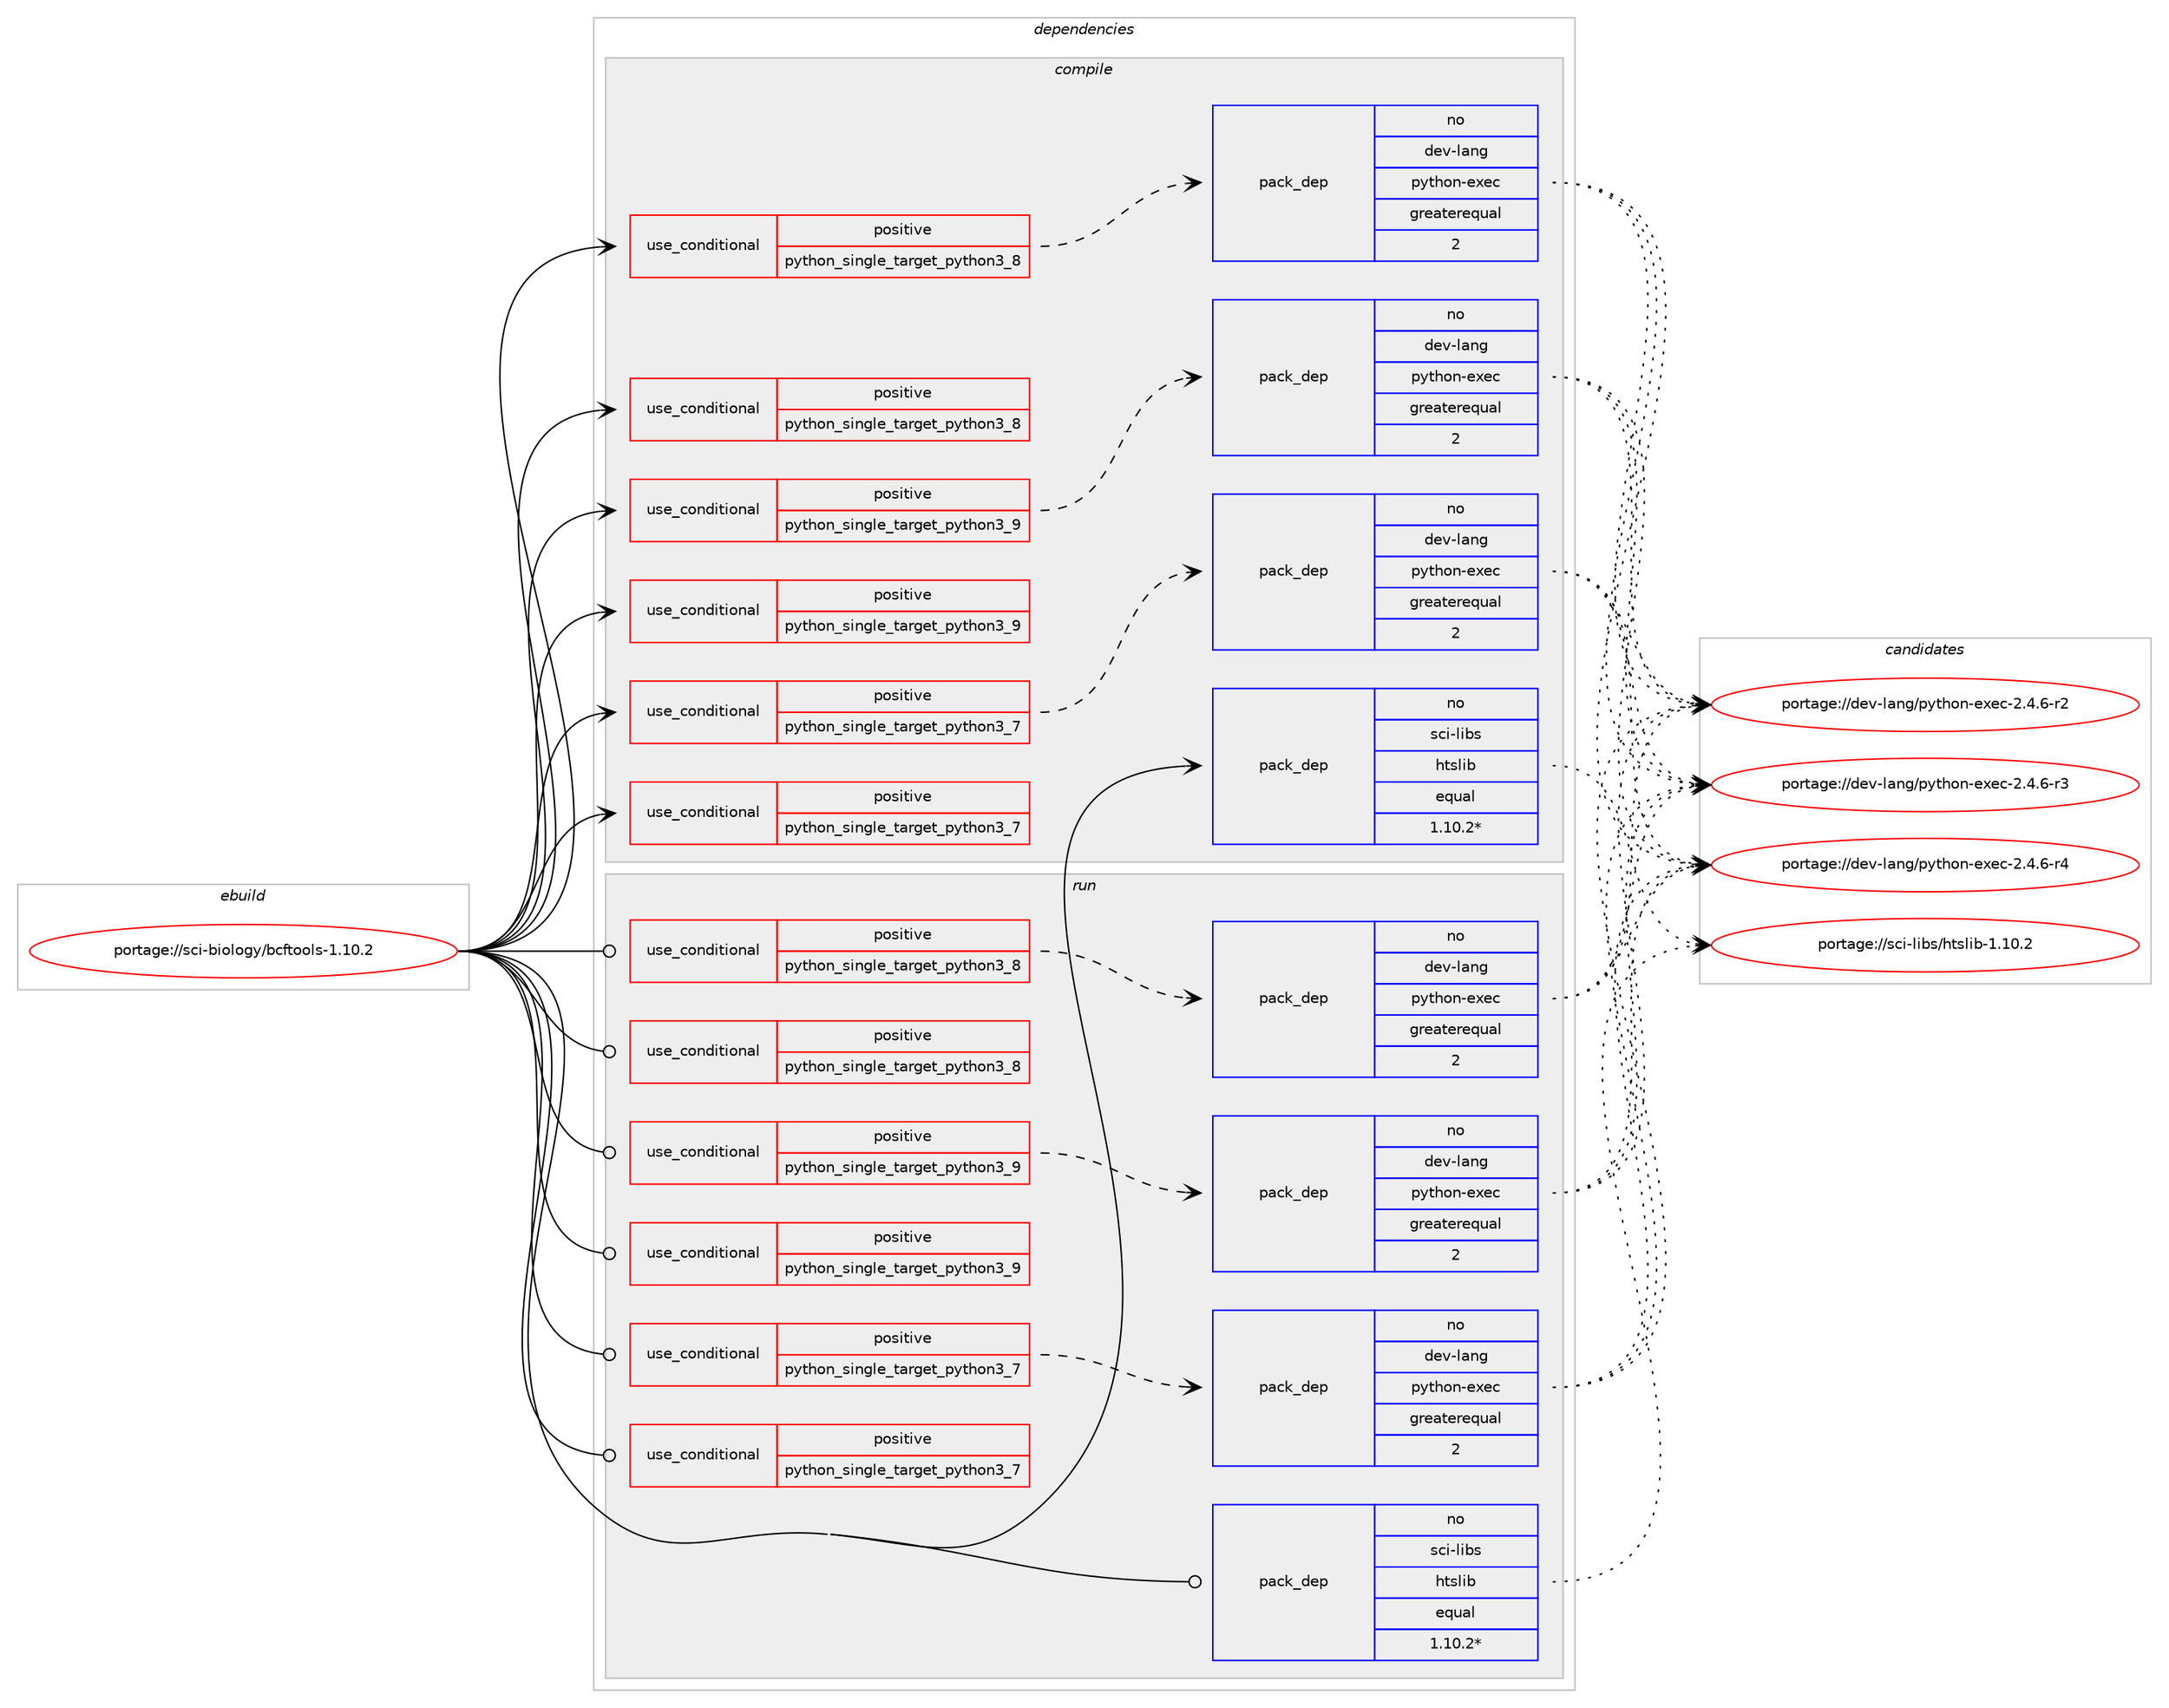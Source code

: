 digraph prolog {

# *************
# Graph options
# *************

newrank=true;
concentrate=true;
compound=true;
graph [rankdir=LR,fontname=Helvetica,fontsize=10,ranksep=1.5];#, ranksep=2.5, nodesep=0.2];
edge  [arrowhead=vee];
node  [fontname=Helvetica,fontsize=10];

# **********
# The ebuild
# **********

subgraph cluster_leftcol {
color=gray;
rank=same;
label=<<i>ebuild</i>>;
id [label="portage://sci-biology/bcftools-1.10.2", color=red, width=4, href="../sci-biology/bcftools-1.10.2.svg"];
}

# ****************
# The dependencies
# ****************

subgraph cluster_midcol {
color=gray;
label=<<i>dependencies</i>>;
subgraph cluster_compile {
fillcolor="#eeeeee";
style=filled;
label=<<i>compile</i>>;
subgraph cond1369 {
dependency1992 [label=<<TABLE BORDER="0" CELLBORDER="1" CELLSPACING="0" CELLPADDING="4"><TR><TD ROWSPAN="3" CELLPADDING="10">use_conditional</TD></TR><TR><TD>positive</TD></TR><TR><TD>python_single_target_python3_7</TD></TR></TABLE>>, shape=none, color=red];
# *** BEGIN UNKNOWN DEPENDENCY TYPE (TODO) ***
# dependency1992 -> package_dependency(portage://sci-biology/bcftools-1.10.2,install,no,dev-lang,python,none,[,,],[slot(3.7)],[])
# *** END UNKNOWN DEPENDENCY TYPE (TODO) ***

subgraph pack583 {
dependency1993 [label=<<TABLE BORDER="0" CELLBORDER="1" CELLSPACING="0" CELLPADDING="4" WIDTH="220"><TR><TD ROWSPAN="6" CELLPADDING="30">pack_dep</TD></TR><TR><TD WIDTH="110">no</TD></TR><TR><TD>dev-lang</TD></TR><TR><TD>python-exec</TD></TR><TR><TD>greaterequal</TD></TR><TR><TD>2</TD></TR></TABLE>>, shape=none, color=blue];
}
dependency1992:e -> dependency1993:w [weight=20,style="dashed",arrowhead="vee"];
}
id:e -> dependency1992:w [weight=20,style="solid",arrowhead="vee"];
subgraph cond1370 {
dependency1994 [label=<<TABLE BORDER="0" CELLBORDER="1" CELLSPACING="0" CELLPADDING="4"><TR><TD ROWSPAN="3" CELLPADDING="10">use_conditional</TD></TR><TR><TD>positive</TD></TR><TR><TD>python_single_target_python3_7</TD></TR></TABLE>>, shape=none, color=red];
# *** BEGIN UNKNOWN DEPENDENCY TYPE (TODO) ***
# dependency1994 -> package_dependency(portage://sci-biology/bcftools-1.10.2,install,no,dev-python,matplotlib,none,[,,],[],[use(enable(python_targets_python3_7),negative)])
# *** END UNKNOWN DEPENDENCY TYPE (TODO) ***

}
id:e -> dependency1994:w [weight=20,style="solid",arrowhead="vee"];
subgraph cond1371 {
dependency1995 [label=<<TABLE BORDER="0" CELLBORDER="1" CELLSPACING="0" CELLPADDING="4"><TR><TD ROWSPAN="3" CELLPADDING="10">use_conditional</TD></TR><TR><TD>positive</TD></TR><TR><TD>python_single_target_python3_8</TD></TR></TABLE>>, shape=none, color=red];
# *** BEGIN UNKNOWN DEPENDENCY TYPE (TODO) ***
# dependency1995 -> package_dependency(portage://sci-biology/bcftools-1.10.2,install,no,dev-lang,python,none,[,,],[slot(3.8)],[])
# *** END UNKNOWN DEPENDENCY TYPE (TODO) ***

subgraph pack584 {
dependency1996 [label=<<TABLE BORDER="0" CELLBORDER="1" CELLSPACING="0" CELLPADDING="4" WIDTH="220"><TR><TD ROWSPAN="6" CELLPADDING="30">pack_dep</TD></TR><TR><TD WIDTH="110">no</TD></TR><TR><TD>dev-lang</TD></TR><TR><TD>python-exec</TD></TR><TR><TD>greaterequal</TD></TR><TR><TD>2</TD></TR></TABLE>>, shape=none, color=blue];
}
dependency1995:e -> dependency1996:w [weight=20,style="dashed",arrowhead="vee"];
}
id:e -> dependency1995:w [weight=20,style="solid",arrowhead="vee"];
subgraph cond1372 {
dependency1997 [label=<<TABLE BORDER="0" CELLBORDER="1" CELLSPACING="0" CELLPADDING="4"><TR><TD ROWSPAN="3" CELLPADDING="10">use_conditional</TD></TR><TR><TD>positive</TD></TR><TR><TD>python_single_target_python3_8</TD></TR></TABLE>>, shape=none, color=red];
# *** BEGIN UNKNOWN DEPENDENCY TYPE (TODO) ***
# dependency1997 -> package_dependency(portage://sci-biology/bcftools-1.10.2,install,no,dev-python,matplotlib,none,[,,],[],[use(enable(python_targets_python3_8),negative)])
# *** END UNKNOWN DEPENDENCY TYPE (TODO) ***

}
id:e -> dependency1997:w [weight=20,style="solid",arrowhead="vee"];
subgraph cond1373 {
dependency1998 [label=<<TABLE BORDER="0" CELLBORDER="1" CELLSPACING="0" CELLPADDING="4"><TR><TD ROWSPAN="3" CELLPADDING="10">use_conditional</TD></TR><TR><TD>positive</TD></TR><TR><TD>python_single_target_python3_9</TD></TR></TABLE>>, shape=none, color=red];
# *** BEGIN UNKNOWN DEPENDENCY TYPE (TODO) ***
# dependency1998 -> package_dependency(portage://sci-biology/bcftools-1.10.2,install,no,dev-lang,python,none,[,,],[slot(3.9)],[])
# *** END UNKNOWN DEPENDENCY TYPE (TODO) ***

subgraph pack585 {
dependency1999 [label=<<TABLE BORDER="0" CELLBORDER="1" CELLSPACING="0" CELLPADDING="4" WIDTH="220"><TR><TD ROWSPAN="6" CELLPADDING="30">pack_dep</TD></TR><TR><TD WIDTH="110">no</TD></TR><TR><TD>dev-lang</TD></TR><TR><TD>python-exec</TD></TR><TR><TD>greaterequal</TD></TR><TR><TD>2</TD></TR></TABLE>>, shape=none, color=blue];
}
dependency1998:e -> dependency1999:w [weight=20,style="dashed",arrowhead="vee"];
}
id:e -> dependency1998:w [weight=20,style="solid",arrowhead="vee"];
subgraph cond1374 {
dependency2000 [label=<<TABLE BORDER="0" CELLBORDER="1" CELLSPACING="0" CELLPADDING="4"><TR><TD ROWSPAN="3" CELLPADDING="10">use_conditional</TD></TR><TR><TD>positive</TD></TR><TR><TD>python_single_target_python3_9</TD></TR></TABLE>>, shape=none, color=red];
# *** BEGIN UNKNOWN DEPENDENCY TYPE (TODO) ***
# dependency2000 -> package_dependency(portage://sci-biology/bcftools-1.10.2,install,no,dev-python,matplotlib,none,[,,],[],[use(enable(python_targets_python3_9),negative)])
# *** END UNKNOWN DEPENDENCY TYPE (TODO) ***

}
id:e -> dependency2000:w [weight=20,style="solid",arrowhead="vee"];
# *** BEGIN UNKNOWN DEPENDENCY TYPE (TODO) ***
# id -> package_dependency(portage://sci-biology/bcftools-1.10.2,install,no,dev-lang,perl,none,[,,],[],[])
# *** END UNKNOWN DEPENDENCY TYPE (TODO) ***

subgraph pack586 {
dependency2001 [label=<<TABLE BORDER="0" CELLBORDER="1" CELLSPACING="0" CELLPADDING="4" WIDTH="220"><TR><TD ROWSPAN="6" CELLPADDING="30">pack_dep</TD></TR><TR><TD WIDTH="110">no</TD></TR><TR><TD>sci-libs</TD></TR><TR><TD>htslib</TD></TR><TR><TD>equal</TD></TR><TR><TD>1.10.2*</TD></TR></TABLE>>, shape=none, color=blue];
}
id:e -> dependency2001:w [weight=20,style="solid",arrowhead="vee"];
# *** BEGIN UNKNOWN DEPENDENCY TYPE (TODO) ***
# id -> package_dependency(portage://sci-biology/bcftools-1.10.2,install,no,sys-libs,zlib,none,[,,],any_same_slot,[])
# *** END UNKNOWN DEPENDENCY TYPE (TODO) ***

}
subgraph cluster_compileandrun {
fillcolor="#eeeeee";
style=filled;
label=<<i>compile and run</i>>;
}
subgraph cluster_run {
fillcolor="#eeeeee";
style=filled;
label=<<i>run</i>>;
subgraph cond1375 {
dependency2002 [label=<<TABLE BORDER="0" CELLBORDER="1" CELLSPACING="0" CELLPADDING="4"><TR><TD ROWSPAN="3" CELLPADDING="10">use_conditional</TD></TR><TR><TD>positive</TD></TR><TR><TD>python_single_target_python3_7</TD></TR></TABLE>>, shape=none, color=red];
# *** BEGIN UNKNOWN DEPENDENCY TYPE (TODO) ***
# dependency2002 -> package_dependency(portage://sci-biology/bcftools-1.10.2,run,no,dev-lang,python,none,[,,],[slot(3.7)],[])
# *** END UNKNOWN DEPENDENCY TYPE (TODO) ***

subgraph pack587 {
dependency2003 [label=<<TABLE BORDER="0" CELLBORDER="1" CELLSPACING="0" CELLPADDING="4" WIDTH="220"><TR><TD ROWSPAN="6" CELLPADDING="30">pack_dep</TD></TR><TR><TD WIDTH="110">no</TD></TR><TR><TD>dev-lang</TD></TR><TR><TD>python-exec</TD></TR><TR><TD>greaterequal</TD></TR><TR><TD>2</TD></TR></TABLE>>, shape=none, color=blue];
}
dependency2002:e -> dependency2003:w [weight=20,style="dashed",arrowhead="vee"];
}
id:e -> dependency2002:w [weight=20,style="solid",arrowhead="odot"];
subgraph cond1376 {
dependency2004 [label=<<TABLE BORDER="0" CELLBORDER="1" CELLSPACING="0" CELLPADDING="4"><TR><TD ROWSPAN="3" CELLPADDING="10">use_conditional</TD></TR><TR><TD>positive</TD></TR><TR><TD>python_single_target_python3_7</TD></TR></TABLE>>, shape=none, color=red];
# *** BEGIN UNKNOWN DEPENDENCY TYPE (TODO) ***
# dependency2004 -> package_dependency(portage://sci-biology/bcftools-1.10.2,run,no,dev-python,matplotlib,none,[,,],[],[use(enable(python_targets_python3_7),negative)])
# *** END UNKNOWN DEPENDENCY TYPE (TODO) ***

}
id:e -> dependency2004:w [weight=20,style="solid",arrowhead="odot"];
subgraph cond1377 {
dependency2005 [label=<<TABLE BORDER="0" CELLBORDER="1" CELLSPACING="0" CELLPADDING="4"><TR><TD ROWSPAN="3" CELLPADDING="10">use_conditional</TD></TR><TR><TD>positive</TD></TR><TR><TD>python_single_target_python3_8</TD></TR></TABLE>>, shape=none, color=red];
# *** BEGIN UNKNOWN DEPENDENCY TYPE (TODO) ***
# dependency2005 -> package_dependency(portage://sci-biology/bcftools-1.10.2,run,no,dev-lang,python,none,[,,],[slot(3.8)],[])
# *** END UNKNOWN DEPENDENCY TYPE (TODO) ***

subgraph pack588 {
dependency2006 [label=<<TABLE BORDER="0" CELLBORDER="1" CELLSPACING="0" CELLPADDING="4" WIDTH="220"><TR><TD ROWSPAN="6" CELLPADDING="30">pack_dep</TD></TR><TR><TD WIDTH="110">no</TD></TR><TR><TD>dev-lang</TD></TR><TR><TD>python-exec</TD></TR><TR><TD>greaterequal</TD></TR><TR><TD>2</TD></TR></TABLE>>, shape=none, color=blue];
}
dependency2005:e -> dependency2006:w [weight=20,style="dashed",arrowhead="vee"];
}
id:e -> dependency2005:w [weight=20,style="solid",arrowhead="odot"];
subgraph cond1378 {
dependency2007 [label=<<TABLE BORDER="0" CELLBORDER="1" CELLSPACING="0" CELLPADDING="4"><TR><TD ROWSPAN="3" CELLPADDING="10">use_conditional</TD></TR><TR><TD>positive</TD></TR><TR><TD>python_single_target_python3_8</TD></TR></TABLE>>, shape=none, color=red];
# *** BEGIN UNKNOWN DEPENDENCY TYPE (TODO) ***
# dependency2007 -> package_dependency(portage://sci-biology/bcftools-1.10.2,run,no,dev-python,matplotlib,none,[,,],[],[use(enable(python_targets_python3_8),negative)])
# *** END UNKNOWN DEPENDENCY TYPE (TODO) ***

}
id:e -> dependency2007:w [weight=20,style="solid",arrowhead="odot"];
subgraph cond1379 {
dependency2008 [label=<<TABLE BORDER="0" CELLBORDER="1" CELLSPACING="0" CELLPADDING="4"><TR><TD ROWSPAN="3" CELLPADDING="10">use_conditional</TD></TR><TR><TD>positive</TD></TR><TR><TD>python_single_target_python3_9</TD></TR></TABLE>>, shape=none, color=red];
# *** BEGIN UNKNOWN DEPENDENCY TYPE (TODO) ***
# dependency2008 -> package_dependency(portage://sci-biology/bcftools-1.10.2,run,no,dev-lang,python,none,[,,],[slot(3.9)],[])
# *** END UNKNOWN DEPENDENCY TYPE (TODO) ***

subgraph pack589 {
dependency2009 [label=<<TABLE BORDER="0" CELLBORDER="1" CELLSPACING="0" CELLPADDING="4" WIDTH="220"><TR><TD ROWSPAN="6" CELLPADDING="30">pack_dep</TD></TR><TR><TD WIDTH="110">no</TD></TR><TR><TD>dev-lang</TD></TR><TR><TD>python-exec</TD></TR><TR><TD>greaterequal</TD></TR><TR><TD>2</TD></TR></TABLE>>, shape=none, color=blue];
}
dependency2008:e -> dependency2009:w [weight=20,style="dashed",arrowhead="vee"];
}
id:e -> dependency2008:w [weight=20,style="solid",arrowhead="odot"];
subgraph cond1380 {
dependency2010 [label=<<TABLE BORDER="0" CELLBORDER="1" CELLSPACING="0" CELLPADDING="4"><TR><TD ROWSPAN="3" CELLPADDING="10">use_conditional</TD></TR><TR><TD>positive</TD></TR><TR><TD>python_single_target_python3_9</TD></TR></TABLE>>, shape=none, color=red];
# *** BEGIN UNKNOWN DEPENDENCY TYPE (TODO) ***
# dependency2010 -> package_dependency(portage://sci-biology/bcftools-1.10.2,run,no,dev-python,matplotlib,none,[,,],[],[use(enable(python_targets_python3_9),negative)])
# *** END UNKNOWN DEPENDENCY TYPE (TODO) ***

}
id:e -> dependency2010:w [weight=20,style="solid",arrowhead="odot"];
# *** BEGIN UNKNOWN DEPENDENCY TYPE (TODO) ***
# id -> package_dependency(portage://sci-biology/bcftools-1.10.2,run,no,dev-lang,perl,none,[,,],[],[])
# *** END UNKNOWN DEPENDENCY TYPE (TODO) ***

subgraph pack590 {
dependency2011 [label=<<TABLE BORDER="0" CELLBORDER="1" CELLSPACING="0" CELLPADDING="4" WIDTH="220"><TR><TD ROWSPAN="6" CELLPADDING="30">pack_dep</TD></TR><TR><TD WIDTH="110">no</TD></TR><TR><TD>sci-libs</TD></TR><TR><TD>htslib</TD></TR><TR><TD>equal</TD></TR><TR><TD>1.10.2*</TD></TR></TABLE>>, shape=none, color=blue];
}
id:e -> dependency2011:w [weight=20,style="solid",arrowhead="odot"];
# *** BEGIN UNKNOWN DEPENDENCY TYPE (TODO) ***
# id -> package_dependency(portage://sci-biology/bcftools-1.10.2,run,no,sys-libs,zlib,none,[,,],any_same_slot,[])
# *** END UNKNOWN DEPENDENCY TYPE (TODO) ***

}
}

# **************
# The candidates
# **************

subgraph cluster_choices {
rank=same;
color=gray;
label=<<i>candidates</i>>;

subgraph choice583 {
color=black;
nodesep=1;
choice10010111845108971101034711212111610411111045101120101994550465246544511450 [label="portage://dev-lang/python-exec-2.4.6-r2", color=red, width=4,href="../dev-lang/python-exec-2.4.6-r2.svg"];
choice10010111845108971101034711212111610411111045101120101994550465246544511451 [label="portage://dev-lang/python-exec-2.4.6-r3", color=red, width=4,href="../dev-lang/python-exec-2.4.6-r3.svg"];
choice10010111845108971101034711212111610411111045101120101994550465246544511452 [label="portage://dev-lang/python-exec-2.4.6-r4", color=red, width=4,href="../dev-lang/python-exec-2.4.6-r4.svg"];
dependency1993:e -> choice10010111845108971101034711212111610411111045101120101994550465246544511450:w [style=dotted,weight="100"];
dependency1993:e -> choice10010111845108971101034711212111610411111045101120101994550465246544511451:w [style=dotted,weight="100"];
dependency1993:e -> choice10010111845108971101034711212111610411111045101120101994550465246544511452:w [style=dotted,weight="100"];
}
subgraph choice584 {
color=black;
nodesep=1;
choice10010111845108971101034711212111610411111045101120101994550465246544511450 [label="portage://dev-lang/python-exec-2.4.6-r2", color=red, width=4,href="../dev-lang/python-exec-2.4.6-r2.svg"];
choice10010111845108971101034711212111610411111045101120101994550465246544511451 [label="portage://dev-lang/python-exec-2.4.6-r3", color=red, width=4,href="../dev-lang/python-exec-2.4.6-r3.svg"];
choice10010111845108971101034711212111610411111045101120101994550465246544511452 [label="portage://dev-lang/python-exec-2.4.6-r4", color=red, width=4,href="../dev-lang/python-exec-2.4.6-r4.svg"];
dependency1996:e -> choice10010111845108971101034711212111610411111045101120101994550465246544511450:w [style=dotted,weight="100"];
dependency1996:e -> choice10010111845108971101034711212111610411111045101120101994550465246544511451:w [style=dotted,weight="100"];
dependency1996:e -> choice10010111845108971101034711212111610411111045101120101994550465246544511452:w [style=dotted,weight="100"];
}
subgraph choice585 {
color=black;
nodesep=1;
choice10010111845108971101034711212111610411111045101120101994550465246544511450 [label="portage://dev-lang/python-exec-2.4.6-r2", color=red, width=4,href="../dev-lang/python-exec-2.4.6-r2.svg"];
choice10010111845108971101034711212111610411111045101120101994550465246544511451 [label="portage://dev-lang/python-exec-2.4.6-r3", color=red, width=4,href="../dev-lang/python-exec-2.4.6-r3.svg"];
choice10010111845108971101034711212111610411111045101120101994550465246544511452 [label="portage://dev-lang/python-exec-2.4.6-r4", color=red, width=4,href="../dev-lang/python-exec-2.4.6-r4.svg"];
dependency1999:e -> choice10010111845108971101034711212111610411111045101120101994550465246544511450:w [style=dotted,weight="100"];
dependency1999:e -> choice10010111845108971101034711212111610411111045101120101994550465246544511451:w [style=dotted,weight="100"];
dependency1999:e -> choice10010111845108971101034711212111610411111045101120101994550465246544511452:w [style=dotted,weight="100"];
}
subgraph choice586 {
color=black;
nodesep=1;
choice115991054510810598115471041161151081059845494649484650 [label="portage://sci-libs/htslib-1.10.2", color=red, width=4,href="../sci-libs/htslib-1.10.2.svg"];
dependency2001:e -> choice115991054510810598115471041161151081059845494649484650:w [style=dotted,weight="100"];
}
subgraph choice587 {
color=black;
nodesep=1;
choice10010111845108971101034711212111610411111045101120101994550465246544511450 [label="portage://dev-lang/python-exec-2.4.6-r2", color=red, width=4,href="../dev-lang/python-exec-2.4.6-r2.svg"];
choice10010111845108971101034711212111610411111045101120101994550465246544511451 [label="portage://dev-lang/python-exec-2.4.6-r3", color=red, width=4,href="../dev-lang/python-exec-2.4.6-r3.svg"];
choice10010111845108971101034711212111610411111045101120101994550465246544511452 [label="portage://dev-lang/python-exec-2.4.6-r4", color=red, width=4,href="../dev-lang/python-exec-2.4.6-r4.svg"];
dependency2003:e -> choice10010111845108971101034711212111610411111045101120101994550465246544511450:w [style=dotted,weight="100"];
dependency2003:e -> choice10010111845108971101034711212111610411111045101120101994550465246544511451:w [style=dotted,weight="100"];
dependency2003:e -> choice10010111845108971101034711212111610411111045101120101994550465246544511452:w [style=dotted,weight="100"];
}
subgraph choice588 {
color=black;
nodesep=1;
choice10010111845108971101034711212111610411111045101120101994550465246544511450 [label="portage://dev-lang/python-exec-2.4.6-r2", color=red, width=4,href="../dev-lang/python-exec-2.4.6-r2.svg"];
choice10010111845108971101034711212111610411111045101120101994550465246544511451 [label="portage://dev-lang/python-exec-2.4.6-r3", color=red, width=4,href="../dev-lang/python-exec-2.4.6-r3.svg"];
choice10010111845108971101034711212111610411111045101120101994550465246544511452 [label="portage://dev-lang/python-exec-2.4.6-r4", color=red, width=4,href="../dev-lang/python-exec-2.4.6-r4.svg"];
dependency2006:e -> choice10010111845108971101034711212111610411111045101120101994550465246544511450:w [style=dotted,weight="100"];
dependency2006:e -> choice10010111845108971101034711212111610411111045101120101994550465246544511451:w [style=dotted,weight="100"];
dependency2006:e -> choice10010111845108971101034711212111610411111045101120101994550465246544511452:w [style=dotted,weight="100"];
}
subgraph choice589 {
color=black;
nodesep=1;
choice10010111845108971101034711212111610411111045101120101994550465246544511450 [label="portage://dev-lang/python-exec-2.4.6-r2", color=red, width=4,href="../dev-lang/python-exec-2.4.6-r2.svg"];
choice10010111845108971101034711212111610411111045101120101994550465246544511451 [label="portage://dev-lang/python-exec-2.4.6-r3", color=red, width=4,href="../dev-lang/python-exec-2.4.6-r3.svg"];
choice10010111845108971101034711212111610411111045101120101994550465246544511452 [label="portage://dev-lang/python-exec-2.4.6-r4", color=red, width=4,href="../dev-lang/python-exec-2.4.6-r4.svg"];
dependency2009:e -> choice10010111845108971101034711212111610411111045101120101994550465246544511450:w [style=dotted,weight="100"];
dependency2009:e -> choice10010111845108971101034711212111610411111045101120101994550465246544511451:w [style=dotted,weight="100"];
dependency2009:e -> choice10010111845108971101034711212111610411111045101120101994550465246544511452:w [style=dotted,weight="100"];
}
subgraph choice590 {
color=black;
nodesep=1;
choice115991054510810598115471041161151081059845494649484650 [label="portage://sci-libs/htslib-1.10.2", color=red, width=4,href="../sci-libs/htslib-1.10.2.svg"];
dependency2011:e -> choice115991054510810598115471041161151081059845494649484650:w [style=dotted,weight="100"];
}
}

}
